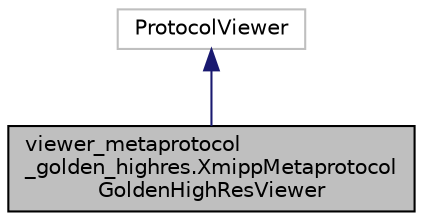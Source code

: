 digraph "viewer_metaprotocol_golden_highres.XmippMetaprotocolGoldenHighResViewer"
{
  edge [fontname="Helvetica",fontsize="10",labelfontname="Helvetica",labelfontsize="10"];
  node [fontname="Helvetica",fontsize="10",shape=record];
  Node0 [label="viewer_metaprotocol\l_golden_highres.XmippMetaprotocol\lGoldenHighResViewer",height=0.2,width=0.4,color="black", fillcolor="grey75", style="filled", fontcolor="black"];
  Node1 -> Node0 [dir="back",color="midnightblue",fontsize="10",style="solid",fontname="Helvetica"];
  Node1 [label="ProtocolViewer",height=0.2,width=0.4,color="grey75", fillcolor="white", style="filled"];
}

